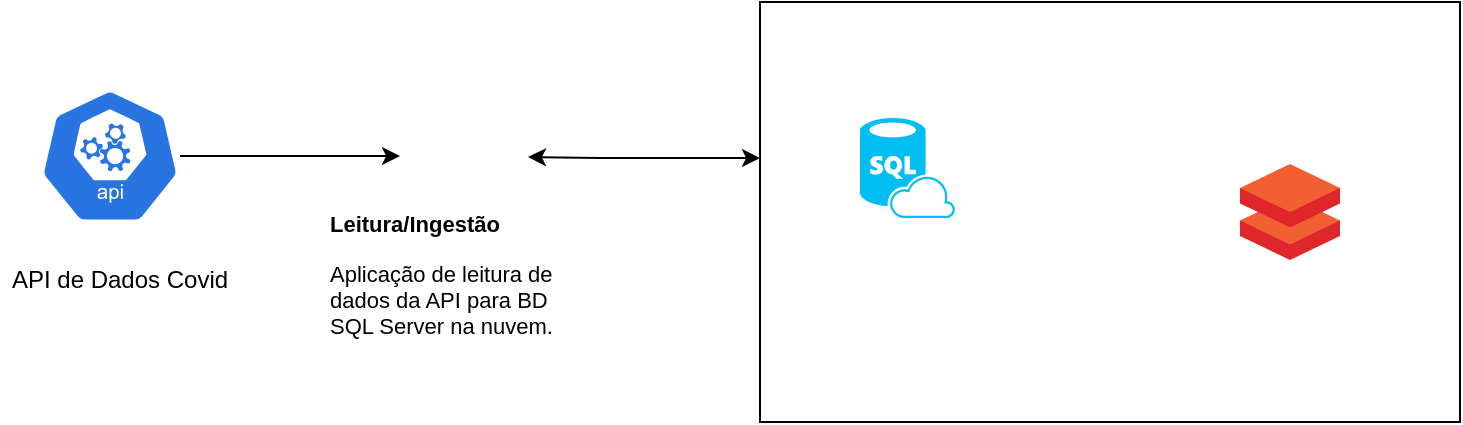 <mxfile version="14.4.7" type="github">
  <diagram id="Rh4_9mQIcKR6ZL9h0nzi" name="Page-1">
    <mxGraphModel dx="822" dy="452" grid="1" gridSize="10" guides="1" tooltips="1" connect="1" arrows="1" fold="1" page="1" pageScale="1" pageWidth="827" pageHeight="1169" math="0" shadow="0">
      <root>
        <mxCell id="0" />
        <mxCell id="1" parent="0" />
        <mxCell id="ZsBO5cZFyfEsSncGkevy-14" value="" style="whiteSpace=wrap;html=1;fontSize=11;labelBackgroundColor=#ffffff;labelBorderColor=#000000;textOpacity=0;" vertex="1" parent="1">
          <mxGeometry x="390" y="62" width="350" height="210" as="geometry" />
        </mxCell>
        <mxCell id="ZsBO5cZFyfEsSncGkevy-2" value="" style="aspect=fixed;html=1;points=[];align=center;image;fontSize=12;image=img/lib/mscae/Databricks.svg;" vertex="1" parent="1">
          <mxGeometry x="630" y="143" width="50" height="48" as="geometry" />
        </mxCell>
        <mxCell id="ZsBO5cZFyfEsSncGkevy-3" value="" style="html=1;dashed=0;whitespace=wrap;fillColor=#2875E2;strokeColor=#ffffff;points=[[0.005,0.63,0],[0.1,0.2,0],[0.9,0.2,0],[0.5,0,0],[0.995,0.63,0],[0.72,0.99,0],[0.5,1,0],[0.28,0.99,0]];shape=mxgraph.kubernetes.icon;prIcon=api" vertex="1" parent="1">
          <mxGeometry x="30" y="100" width="70" height="78" as="geometry" />
        </mxCell>
        <mxCell id="ZsBO5cZFyfEsSncGkevy-6" value="" style="verticalLabelPosition=bottom;html=1;verticalAlign=top;align=center;strokeColor=none;fillColor=#00BEF2;shape=mxgraph.azure.sql_database_sql_azure;" vertex="1" parent="1">
          <mxGeometry x="440" y="120" width="47.5" height="50" as="geometry" />
        </mxCell>
        <mxCell id="ZsBO5cZFyfEsSncGkevy-8" value="" style="shape=image;html=1;verticalAlign=top;verticalLabelPosition=bottom;labelBackgroundColor=#ffffff;imageAspect=0;aspect=fixed;image=https://cdn2.iconfinder.com/data/icons/oxygen/64x64/mimetypes/text-x-python.png" vertex="1" parent="1">
          <mxGeometry x="210" y="107" width="64" height="64" as="geometry" />
        </mxCell>
        <mxCell id="ZsBO5cZFyfEsSncGkevy-9" value="" style="endArrow=classic;html=1;" edge="1" parent="1" source="ZsBO5cZFyfEsSncGkevy-3" target="ZsBO5cZFyfEsSncGkevy-8">
          <mxGeometry width="50" height="50" relative="1" as="geometry">
            <mxPoint x="130" y="191" as="sourcePoint" />
            <mxPoint x="180" y="141" as="targetPoint" />
          </mxGeometry>
        </mxCell>
        <mxCell id="ZsBO5cZFyfEsSncGkevy-10" value="API de Dados Covid&lt;br&gt;" style="text;html=1;strokeColor=none;fillColor=none;align=center;verticalAlign=middle;whiteSpace=wrap;rounded=0;" vertex="1" parent="1">
          <mxGeometry x="10" y="191" width="120" height="20" as="geometry" />
        </mxCell>
        <mxCell id="ZsBO5cZFyfEsSncGkevy-12" value="&lt;h1 style=&quot;font-size: 11px;&quot;&gt;Leitura/Ingestão&lt;/h1&gt;&lt;p style=&quot;font-size: 11px;&quot;&gt;Aplicação de leitura de dados da API para BD SQL Server na nuvem.&lt;/p&gt;" style="text;html=1;strokeColor=none;fillColor=none;spacing=5;spacingTop=-20;whiteSpace=wrap;overflow=hidden;rounded=0;fontSize=11;" vertex="1" parent="1">
          <mxGeometry x="170" y="170" width="130" height="80" as="geometry" />
        </mxCell>
        <mxCell id="ZsBO5cZFyfEsSncGkevy-13" value="" style="endArrow=classic;startArrow=classic;html=1;fontSize=11;" edge="1" parent="1" source="ZsBO5cZFyfEsSncGkevy-8">
          <mxGeometry width="50" height="50" relative="1" as="geometry">
            <mxPoint x="380" y="250" as="sourcePoint" />
            <mxPoint x="390" y="140" as="targetPoint" />
            <Array as="points">
              <mxPoint x="310" y="140" />
            </Array>
          </mxGeometry>
        </mxCell>
      </root>
    </mxGraphModel>
  </diagram>
</mxfile>
